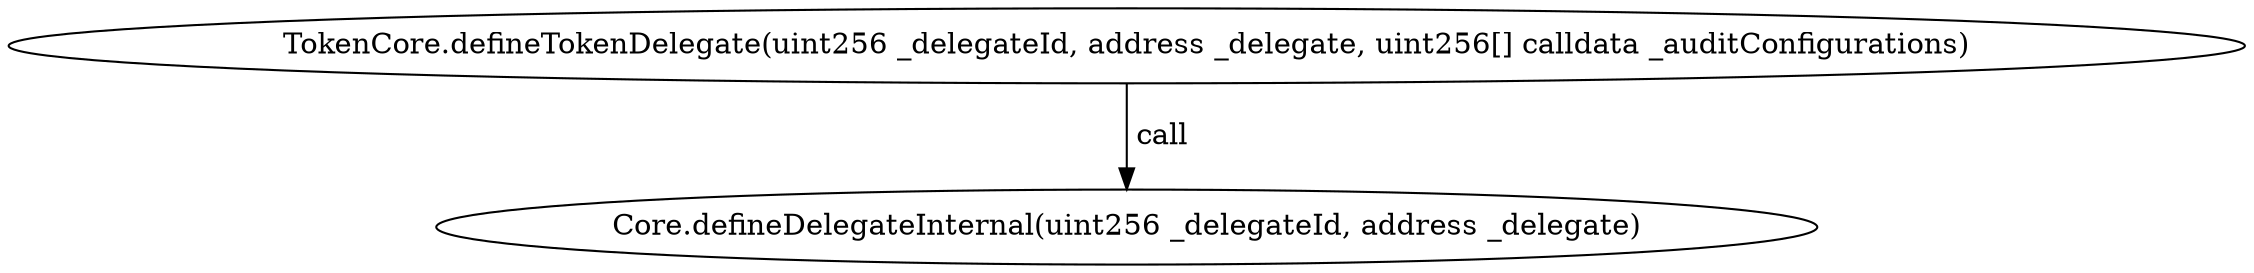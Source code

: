 digraph "" {
	graph [bb="0,0,908.6,124.8"];
	node [label="\N"];
	"TokenCore.defineTokenDelegate(uint256 _delegateId, address _delegate, uint256[] calldata _auditConfigurations)"	 [height=0.5,
		pos="454.3,106.8",
		width=12.619];
	"Core.defineDelegateInternal(uint256 _delegateId, address _delegate)"	 [height=0.5,
		pos="454.3,18",
		width=7.7024];
	"TokenCore.defineTokenDelegate(uint256 _delegateId, address _delegate, uint256[] calldata _auditConfigurations)" -> "Core.defineDelegateInternal(uint256 _delegateId, address _delegate)" [key=call,
	label=" call",
	lp="466.15,62.4",
	pos="e,454.3,36.072 454.3,88.401 454.3,76.295 454.3,60.208 454.3,46.467"];
}
digraph "" {
	graph [bb="0,0,908.6,124.8"];
	node [label="\N"];
	"TokenCore.defineTokenDelegate(uint256 _delegateId, address _delegate, uint256[] calldata _auditConfigurations)"	 [height=0.5,
		pos="454.3,106.8",
		width=12.619];
	"Core.defineDelegateInternal(uint256 _delegateId, address _delegate)"	 [height=0.5,
		pos="454.3,18",
		width=7.7024];
	"TokenCore.defineTokenDelegate(uint256 _delegateId, address _delegate, uint256[] calldata _auditConfigurations)" -> "Core.defineDelegateInternal(uint256 _delegateId, address _delegate)" [key=call,
	label=" call",
	lp="466.15,62.4",
	pos="e,454.3,36.072 454.3,88.401 454.3,76.295 454.3,60.208 454.3,46.467"];
}
digraph "" {
	graph [bb="0,0,908.6,124.8"];
	node [label="\N"];
	"TokenCore.defineTokenDelegate(uint256 _delegateId, address _delegate, uint256[] calldata _auditConfigurations)"	 [height=0.5,
		pos="454.3,106.8",
		width=12.619];
	"Core.defineDelegateInternal(uint256 _delegateId, address _delegate)"	 [height=0.5,
		pos="454.3,18",
		width=7.7024];
	"TokenCore.defineTokenDelegate(uint256 _delegateId, address _delegate, uint256[] calldata _auditConfigurations)" -> "Core.defineDelegateInternal(uint256 _delegateId, address _delegate)" [key=call,
	label=" call",
	lp="466.15,62.4",
	pos="e,454.3,36.072 454.3,88.401 454.3,76.295 454.3,60.208 454.3,46.467"];
}
digraph "" {
	graph [bb="0,0,908.6,124.8"];
	node [label="\N"];
	"TokenCore.defineTokenDelegate(uint256 _delegateId, address _delegate, uint256[] calldata _auditConfigurations)"	 [height=0.5,
		pos="454.3,106.8",
		width=12.619];
	"Core.defineDelegateInternal(uint256 _delegateId, address _delegate)"	 [height=0.5,
		pos="454.3,18",
		width=7.7024];
	"TokenCore.defineTokenDelegate(uint256 _delegateId, address _delegate, uint256[] calldata _auditConfigurations)" -> "Core.defineDelegateInternal(uint256 _delegateId, address _delegate)" [key=call,
	label=" call",
	lp="466.15,62.4",
	pos="e,454.3,36.072 454.3,88.401 454.3,76.295 454.3,60.208 454.3,46.467"];
}
digraph "" {
	graph [bb="0,0,908.6,124.8"];
	node [label="\N"];
	"TokenCore.defineTokenDelegate(uint256 _delegateId, address _delegate, uint256[] calldata _auditConfigurations)"	 [height=0.5,
		pos="454.3,106.8",
		width=12.619];
	"Core.defineDelegateInternal(uint256 _delegateId, address _delegate)"	 [height=0.5,
		pos="454.3,18",
		width=7.7024];
	"TokenCore.defineTokenDelegate(uint256 _delegateId, address _delegate, uint256[] calldata _auditConfigurations)" -> "Core.defineDelegateInternal(uint256 _delegateId, address _delegate)" [key=call,
	label=" call",
	lp="466.15,62.4",
	pos="e,454.3,36.072 454.3,88.401 454.3,76.295 454.3,60.208 454.3,46.467"];
}

